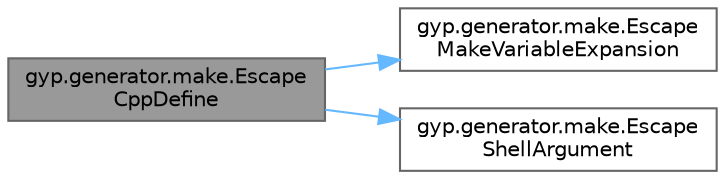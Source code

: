 digraph "gyp.generator.make.EscapeCppDefine"
{
 // LATEX_PDF_SIZE
  bgcolor="transparent";
  edge [fontname=Helvetica,fontsize=10,labelfontname=Helvetica,labelfontsize=10];
  node [fontname=Helvetica,fontsize=10,shape=box,height=0.2,width=0.4];
  rankdir="LR";
  Node1 [id="Node000001",label="gyp.generator.make.Escape\lCppDefine",height=0.2,width=0.4,color="gray40", fillcolor="grey60", style="filled", fontcolor="black",tooltip=" "];
  Node1 -> Node2 [id="edge1_Node000001_Node000002",color="steelblue1",style="solid",tooltip=" "];
  Node2 [id="Node000002",label="gyp.generator.make.Escape\lMakeVariableExpansion",height=0.2,width=0.4,color="grey40", fillcolor="white", style="filled",URL="$namespacegyp_1_1generator_1_1make.html#a0f2e870677f154f970e300471780b4e9",tooltip=" "];
  Node1 -> Node3 [id="edge2_Node000001_Node000003",color="steelblue1",style="solid",tooltip=" "];
  Node3 [id="Node000003",label="gyp.generator.make.Escape\lShellArgument",height=0.2,width=0.4,color="grey40", fillcolor="white", style="filled",URL="$namespacegyp_1_1generator_1_1make.html#af3dee8087b0e226fb7685b223281c9f6",tooltip=" "];
}
